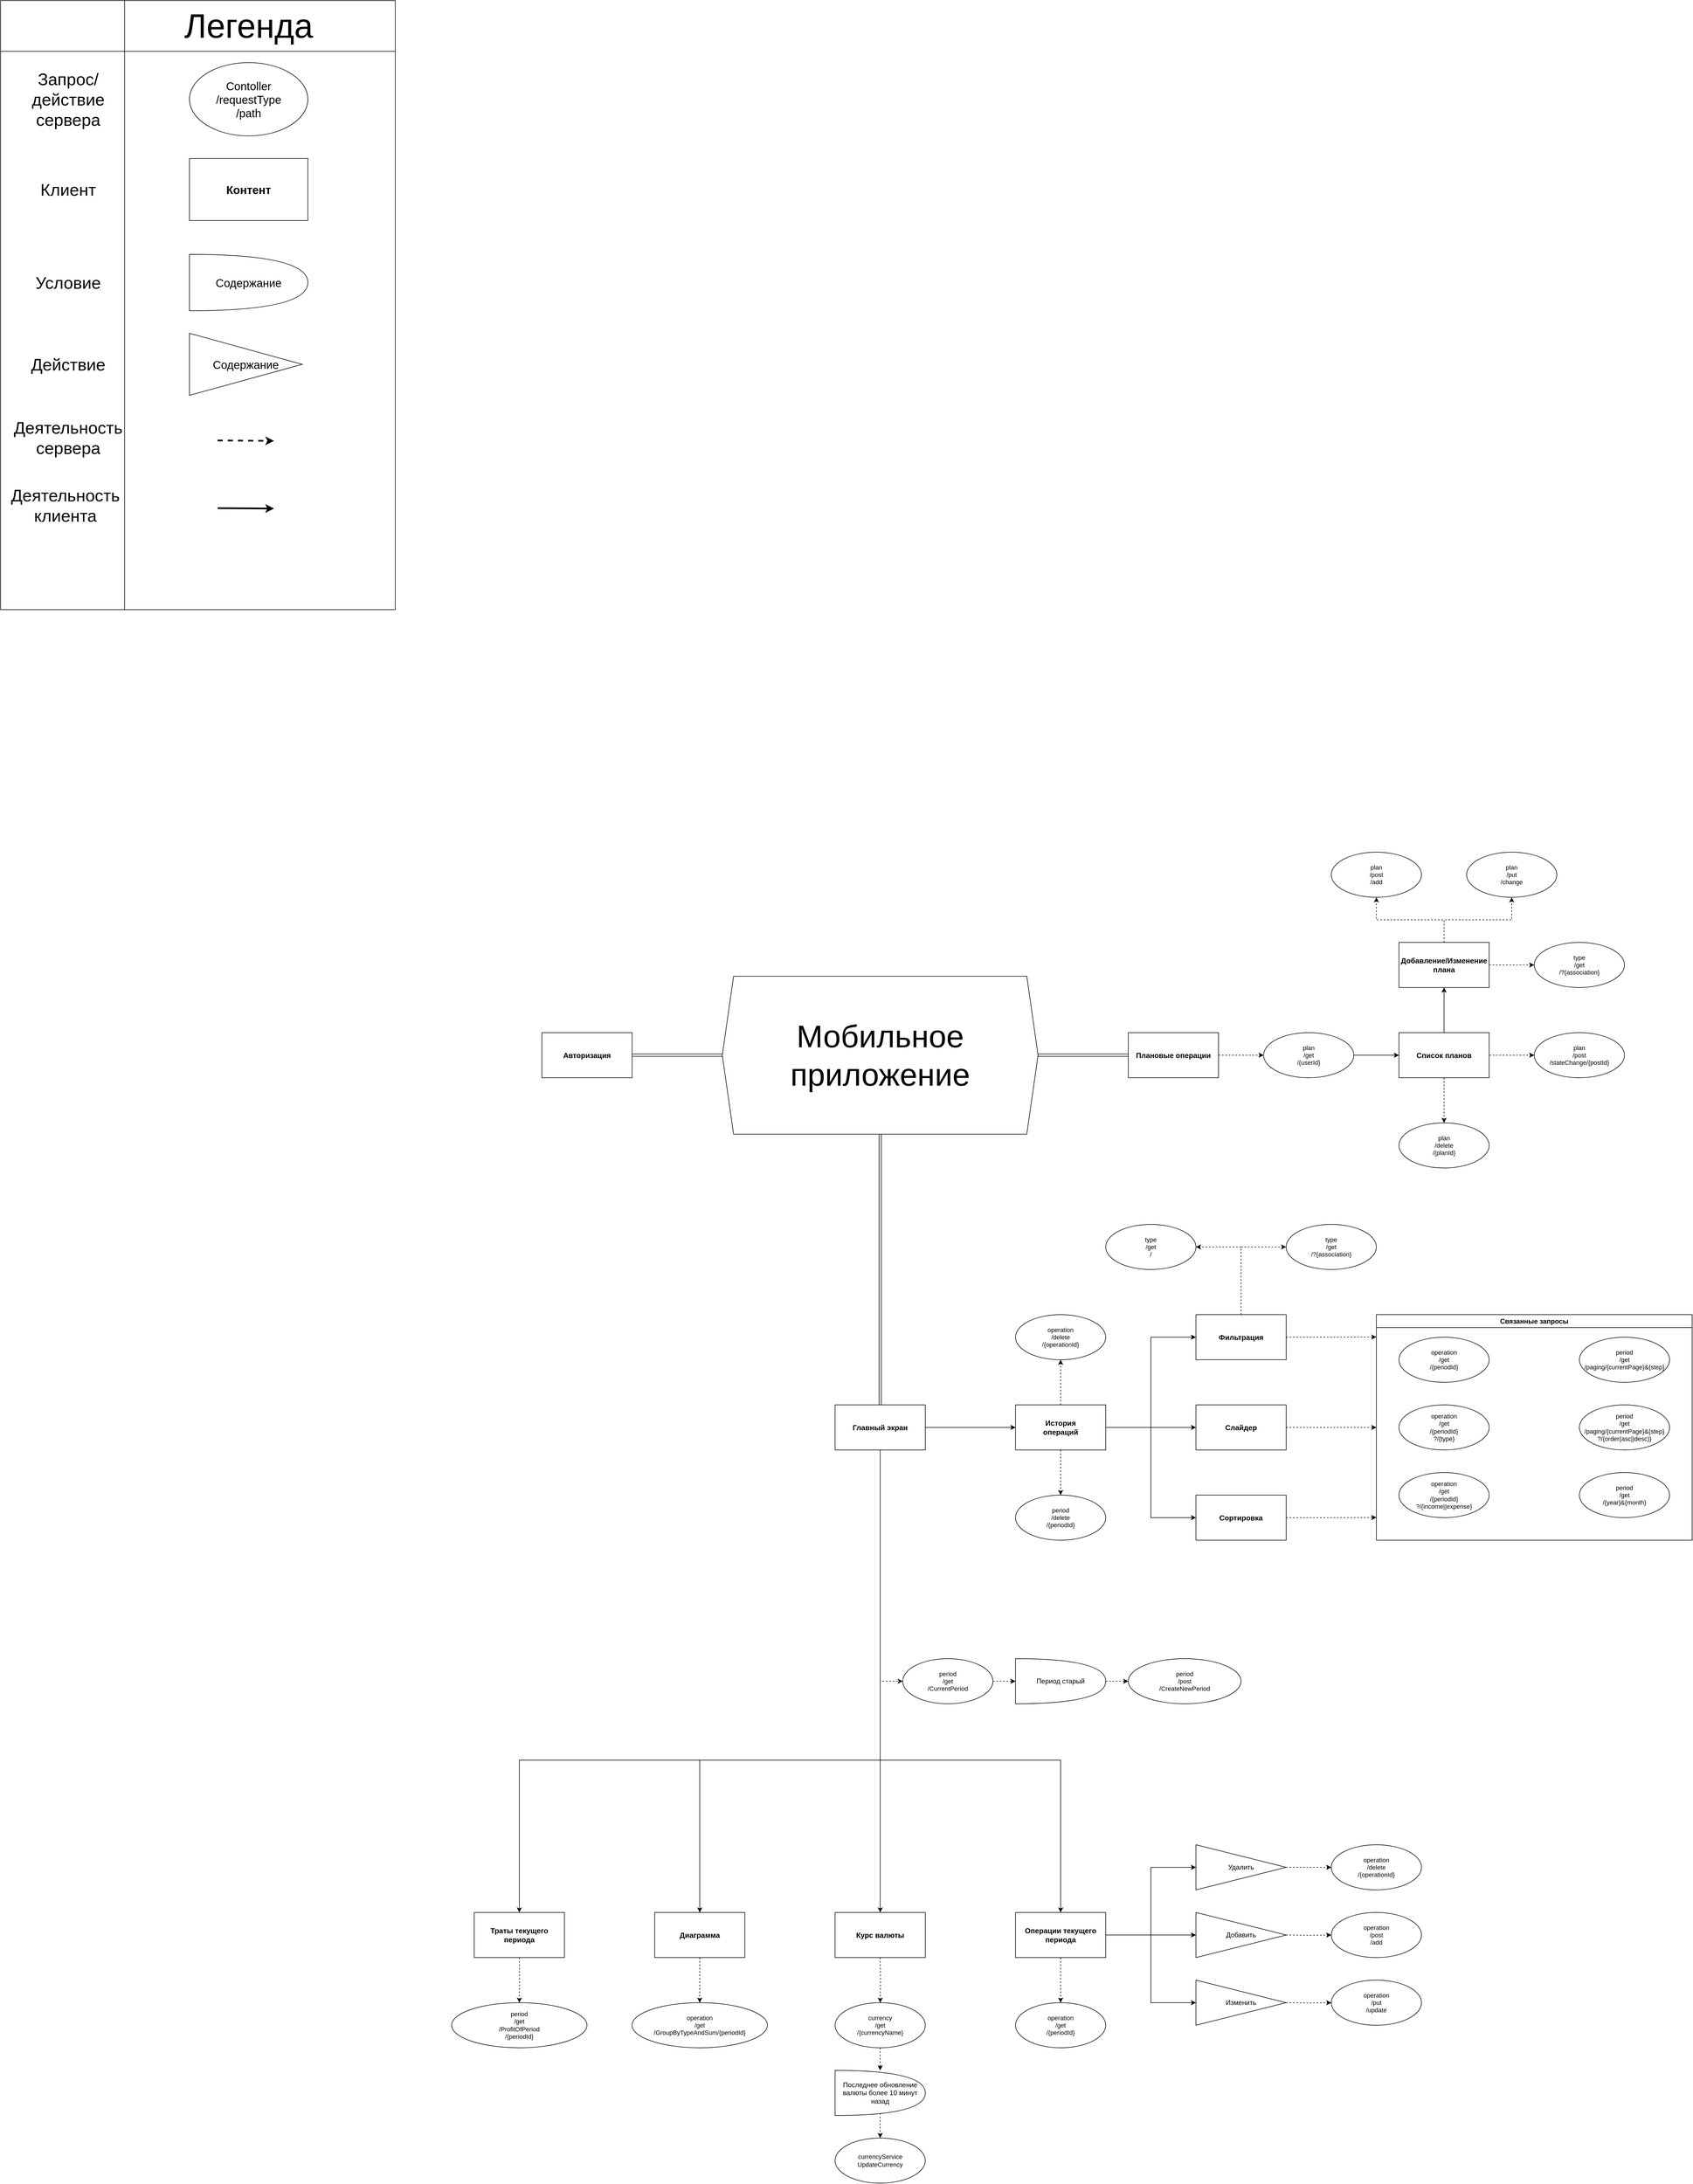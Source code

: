 <mxfile version="24.1.0" type="device">
  <diagram name="Страница — 1" id="nBO8ZvvXv2-mYGk7u215">
    <mxGraphModel dx="1552" dy="3348" grid="1" gridSize="10" guides="1" tooltips="1" connect="1" arrows="1" fold="1" page="0" pageScale="1" pageWidth="827" pageHeight="1169" background="none" math="0" shadow="0">
      <root>
        <mxCell id="0" />
        <mxCell id="1" parent="0" />
        <mxCell id="4c0wdn8axScRKglJY8u8-5" style="edgeStyle=orthogonalEdgeStyle;rounded=0;orthogonalLoop=1;jettySize=auto;html=1;exitX=0.5;exitY=1;exitDx=0;exitDy=0;entryX=0.5;entryY=0;entryDx=0;entryDy=0;" parent="1" source="4c0wdn8axScRKglJY8u8-1" target="4c0wdn8axScRKglJY8u8-2" edge="1">
          <mxGeometry relative="1" as="geometry">
            <Array as="points">
              <mxPoint x="920" y="670" />
              <mxPoint x="600" y="670" />
            </Array>
          </mxGeometry>
        </mxCell>
        <mxCell id="4c0wdn8axScRKglJY8u8-6" style="edgeStyle=orthogonalEdgeStyle;rounded=0;orthogonalLoop=1;jettySize=auto;html=1;exitX=0.5;exitY=1;exitDx=0;exitDy=0;entryX=0.5;entryY=0;entryDx=0;entryDy=0;" parent="1" source="4c0wdn8axScRKglJY8u8-1" target="4c0wdn8axScRKglJY8u8-3" edge="1">
          <mxGeometry relative="1" as="geometry" />
        </mxCell>
        <mxCell id="4c0wdn8axScRKglJY8u8-7" style="edgeStyle=orthogonalEdgeStyle;rounded=0;orthogonalLoop=1;jettySize=auto;html=1;exitX=0.5;exitY=1;exitDx=0;exitDy=0;entryX=0.5;entryY=0;entryDx=0;entryDy=0;" parent="1" source="4c0wdn8axScRKglJY8u8-1" target="4c0wdn8axScRKglJY8u8-4" edge="1">
          <mxGeometry relative="1" as="geometry">
            <Array as="points">
              <mxPoint x="920" y="670" />
              <mxPoint x="1240" y="670" />
            </Array>
          </mxGeometry>
        </mxCell>
        <mxCell id="4c0wdn8axScRKglJY8u8-15" style="edgeStyle=orthogonalEdgeStyle;rounded=0;orthogonalLoop=1;jettySize=auto;html=1;exitX=0.5;exitY=1;exitDx=0;exitDy=0;entryX=0;entryY=0.5;entryDx=0;entryDy=0;dashed=1;" parent="1" source="4c0wdn8axScRKglJY8u8-1" target="4c0wdn8axScRKglJY8u8-14" edge="1">
          <mxGeometry relative="1" as="geometry">
            <mxPoint x="880" y="-110" as="sourcePoint" />
          </mxGeometry>
        </mxCell>
        <mxCell id="OfqJtT3u4iOqPH99aG8D-31" style="edgeStyle=orthogonalEdgeStyle;rounded=0;orthogonalLoop=1;jettySize=auto;html=1;exitX=0.5;exitY=1;exitDx=0;exitDy=0;entryX=0.5;entryY=0;entryDx=0;entryDy=0;" parent="1" source="4c0wdn8axScRKglJY8u8-1" target="OfqJtT3u4iOqPH99aG8D-30" edge="1">
          <mxGeometry relative="1" as="geometry">
            <Array as="points">
              <mxPoint x="920" y="670" />
              <mxPoint x="280" y="670" />
            </Array>
          </mxGeometry>
        </mxCell>
        <mxCell id="q3qRTCvb0syPz7MeZRu2-3" style="edgeStyle=orthogonalEdgeStyle;rounded=0;orthogonalLoop=1;jettySize=auto;html=1;exitX=1;exitY=0.5;exitDx=0;exitDy=0;entryX=0;entryY=0.5;entryDx=0;entryDy=0;" edge="1" parent="1" source="4c0wdn8axScRKglJY8u8-1" target="hxb5atD3jDr5F-edA5s0-2">
          <mxGeometry relative="1" as="geometry" />
        </mxCell>
        <mxCell id="4c0wdn8axScRKglJY8u8-1" value="Главный экран" style="rounded=0;whiteSpace=wrap;html=1;fontSize=13;fontStyle=1" parent="1" vertex="1">
          <mxGeometry x="840" y="40" width="160" height="80" as="geometry" />
        </mxCell>
        <mxCell id="4c0wdn8axScRKglJY8u8-23" style="edgeStyle=orthogonalEdgeStyle;rounded=0;orthogonalLoop=1;jettySize=auto;html=1;exitX=0.5;exitY=1;exitDx=0;exitDy=0;entryX=0.5;entryY=0;entryDx=0;entryDy=0;dashed=1;" parent="1" source="4c0wdn8axScRKglJY8u8-2" target="4c0wdn8axScRKglJY8u8-22" edge="1">
          <mxGeometry relative="1" as="geometry" />
        </mxCell>
        <mxCell id="4c0wdn8axScRKglJY8u8-2" value="Диаграмма" style="rounded=0;whiteSpace=wrap;html=1;fontSize=13;fontStyle=1" parent="1" vertex="1">
          <mxGeometry x="520" y="940" width="160" height="80" as="geometry" />
        </mxCell>
        <mxCell id="4c0wdn8axScRKglJY8u8-3" value="Курс валюты" style="rounded=0;whiteSpace=wrap;html=1;fontSize=13;fontStyle=1" parent="1" vertex="1">
          <mxGeometry x="840" y="940" width="160" height="80" as="geometry" />
        </mxCell>
        <mxCell id="4c0wdn8axScRKglJY8u8-36" style="edgeStyle=orthogonalEdgeStyle;rounded=0;orthogonalLoop=1;jettySize=auto;html=1;exitX=0.5;exitY=1;exitDx=0;exitDy=0;entryX=0.5;entryY=0;entryDx=0;entryDy=0;dashed=1;" parent="1" source="4c0wdn8axScRKglJY8u8-4" target="4c0wdn8axScRKglJY8u8-35" edge="1">
          <mxGeometry relative="1" as="geometry" />
        </mxCell>
        <mxCell id="4c0wdn8axScRKglJY8u8-43" style="edgeStyle=orthogonalEdgeStyle;rounded=0;orthogonalLoop=1;jettySize=auto;html=1;exitX=1;exitY=0.5;exitDx=0;exitDy=0;entryX=0;entryY=0.5;entryDx=0;entryDy=0;" parent="1" source="4c0wdn8axScRKglJY8u8-4" target="4c0wdn8axScRKglJY8u8-38" edge="1">
          <mxGeometry relative="1" as="geometry" />
        </mxCell>
        <mxCell id="4c0wdn8axScRKglJY8u8-44" style="edgeStyle=orthogonalEdgeStyle;rounded=0;orthogonalLoop=1;jettySize=auto;html=1;exitX=1;exitY=0.5;exitDx=0;exitDy=0;entryX=0;entryY=0.5;entryDx=0;entryDy=0;" parent="1" source="4c0wdn8axScRKglJY8u8-4" target="4c0wdn8axScRKglJY8u8-37" edge="1">
          <mxGeometry relative="1" as="geometry" />
        </mxCell>
        <mxCell id="4c0wdn8axScRKglJY8u8-45" style="edgeStyle=orthogonalEdgeStyle;rounded=0;orthogonalLoop=1;jettySize=auto;html=1;exitX=1;exitY=0.5;exitDx=0;exitDy=0;entryX=0;entryY=0.5;entryDx=0;entryDy=0;" parent="1" source="4c0wdn8axScRKglJY8u8-4" target="4c0wdn8axScRKglJY8u8-39" edge="1">
          <mxGeometry relative="1" as="geometry" />
        </mxCell>
        <mxCell id="4c0wdn8axScRKglJY8u8-4" value="Операции текущего периода" style="rounded=0;whiteSpace=wrap;html=1;fontSize=13;fontStyle=1" parent="1" vertex="1">
          <mxGeometry x="1160" y="940" width="160" height="80" as="geometry" />
        </mxCell>
        <mxCell id="4c0wdn8axScRKglJY8u8-20" style="edgeStyle=orthogonalEdgeStyle;rounded=0;orthogonalLoop=1;jettySize=auto;html=1;exitX=1;exitY=0.5;exitDx=0;exitDy=0;entryX=0;entryY=0.5;entryDx=0;entryDy=0;dashed=1;" parent="1" source="4c0wdn8axScRKglJY8u8-14" edge="1">
          <mxGeometry relative="1" as="geometry">
            <mxPoint x="1160" y="530" as="targetPoint" />
          </mxGeometry>
        </mxCell>
        <mxCell id="4c0wdn8axScRKglJY8u8-14" value="period&lt;div style=&quot;font-size: 11px;&quot;&gt;/get&lt;/div&gt;&lt;div style=&quot;font-size: 11px;&quot;&gt;/CurrentPeriod&lt;/div&gt;" style="ellipse;whiteSpace=wrap;html=1;fontSize=11;" parent="1" vertex="1">
          <mxGeometry x="960" y="490" width="160" height="80" as="geometry" />
        </mxCell>
        <mxCell id="4c0wdn8axScRKglJY8u8-16" value="period&lt;div style=&quot;font-size: 11px;&quot;&gt;/post&lt;/div&gt;&lt;div style=&quot;font-size: 11px;&quot;&gt;/CreateNewPeriod&lt;/div&gt;" style="ellipse;whiteSpace=wrap;html=1;fontSize=11;" parent="1" vertex="1">
          <mxGeometry x="1360" y="490" width="200" height="80" as="geometry" />
        </mxCell>
        <mxCell id="4c0wdn8axScRKglJY8u8-22" value="operation&lt;div style=&quot;font-size: 11px;&quot;&gt;/get&lt;/div&gt;&lt;div style=&quot;font-size: 11px;&quot;&gt;/GroupByTypeAndSum/{periodId}&lt;/div&gt;" style="ellipse;whiteSpace=wrap;html=1;fontSize=11;" parent="1" vertex="1">
          <mxGeometry x="480" y="1100" width="240" height="80" as="geometry" />
        </mxCell>
        <mxCell id="4c0wdn8axScRKglJY8u8-32" style="edgeStyle=orthogonalEdgeStyle;rounded=0;orthogonalLoop=1;jettySize=auto;html=1;exitX=1;exitY=0.5;exitDx=0;exitDy=0;exitPerimeter=0;entryX=0;entryY=0.5;entryDx=0;entryDy=0;dashed=1;" parent="1" source="4c0wdn8axScRKglJY8u8-24" target="4c0wdn8axScRKglJY8u8-16" edge="1">
          <mxGeometry relative="1" as="geometry" />
        </mxCell>
        <mxCell id="4c0wdn8axScRKglJY8u8-24" value="Период старый" style="shape=or;whiteSpace=wrap;html=1;" parent="1" vertex="1">
          <mxGeometry x="1160" y="490" width="160" height="80" as="geometry" />
        </mxCell>
        <mxCell id="4c0wdn8axScRKglJY8u8-25" style="edgeStyle=orthogonalEdgeStyle;rounded=0;orthogonalLoop=1;jettySize=auto;html=1;exitX=0.5;exitY=1;exitDx=0;exitDy=0;entryX=0.5;entryY=0;entryDx=0;entryDy=0;dashed=1;" parent="1" target="4c0wdn8axScRKglJY8u8-26" edge="1">
          <mxGeometry relative="1" as="geometry">
            <mxPoint x="920" y="1020" as="sourcePoint" />
            <mxPoint x="830" y="1100" as="targetPoint" />
            <Array as="points" />
          </mxGeometry>
        </mxCell>
        <mxCell id="OfqJtT3u4iOqPH99aG8D-27" value="" style="edgeStyle=orthogonalEdgeStyle;rounded=0;orthogonalLoop=1;jettySize=auto;html=1;dashed=1;" parent="1" source="4c0wdn8axScRKglJY8u8-26" target="4c0wdn8axScRKglJY8u8-27" edge="1">
          <mxGeometry relative="1" as="geometry" />
        </mxCell>
        <mxCell id="4c0wdn8axScRKglJY8u8-26" value="&lt;div style=&quot;font-size: 11px;&quot;&gt;currency&lt;/div&gt;&lt;div style=&quot;font-size: 11px;&quot;&gt;/get&lt;/div&gt;&lt;div style=&quot;font-size: 11px;&quot;&gt;/{currencyName}&lt;/div&gt;" style="ellipse;whiteSpace=wrap;html=1;fontSize=11;" parent="1" vertex="1">
          <mxGeometry x="840" y="1100" width="160" height="80" as="geometry" />
        </mxCell>
        <mxCell id="4c0wdn8axScRKglJY8u8-34" style="edgeStyle=orthogonalEdgeStyle;rounded=0;orthogonalLoop=1;jettySize=auto;html=1;exitX=0.7;exitY=0.9;exitDx=0;exitDy=0;exitPerimeter=0;entryX=0.5;entryY=0;entryDx=0;entryDy=0;dashed=1;" parent="1" source="4c0wdn8axScRKglJY8u8-27" target="4c0wdn8axScRKglJY8u8-30" edge="1">
          <mxGeometry relative="1" as="geometry">
            <Array as="points">
              <mxPoint x="920" y="1292" />
            </Array>
          </mxGeometry>
        </mxCell>
        <mxCell id="4c0wdn8axScRKglJY8u8-27" value="Последнее обновление валюты более 10 минут назад" style="shape=or;whiteSpace=wrap;html=1;" parent="1" vertex="1">
          <mxGeometry x="840" y="1220" width="160" height="80" as="geometry" />
        </mxCell>
        <mxCell id="4c0wdn8axScRKglJY8u8-30" value="&lt;div style=&quot;font-size: 11px;&quot;&gt;currencyService&lt;br&gt;&lt;/div&gt;&lt;div style=&quot;font-size: 11px;&quot;&gt;UpdateCurrency&lt;/div&gt;" style="ellipse;whiteSpace=wrap;html=1;fontSize=11;" parent="1" vertex="1">
          <mxGeometry x="840" y="1340" width="160" height="80" as="geometry" />
        </mxCell>
        <mxCell id="4c0wdn8axScRKglJY8u8-35" value="operation&lt;div style=&quot;font-size: 11px;&quot;&gt;/get&lt;/div&gt;&lt;div style=&quot;font-size: 11px;&quot;&gt;/{periodId}&lt;/div&gt;" style="ellipse;whiteSpace=wrap;html=1;fontSize=11;" parent="1" vertex="1">
          <mxGeometry x="1160" y="1100" width="160" height="80" as="geometry" />
        </mxCell>
        <mxCell id="4c0wdn8axScRKglJY8u8-47" style="edgeStyle=orthogonalEdgeStyle;rounded=0;orthogonalLoop=1;jettySize=auto;html=1;exitX=1;exitY=0.5;exitDx=0;exitDy=0;entryX=0;entryY=0.5;entryDx=0;entryDy=0;dashed=1;" parent="1" source="4c0wdn8axScRKglJY8u8-37" target="4c0wdn8axScRKglJY8u8-46" edge="1">
          <mxGeometry relative="1" as="geometry" />
        </mxCell>
        <mxCell id="4c0wdn8axScRKglJY8u8-37" value="Удалить" style="triangle;whiteSpace=wrap;html=1;rotation=0;" parent="1" vertex="1">
          <mxGeometry x="1480" y="820" width="160" height="80" as="geometry" />
        </mxCell>
        <mxCell id="4c0wdn8axScRKglJY8u8-38" value="Добавить" style="triangle;whiteSpace=wrap;html=1;rotation=0;" parent="1" vertex="1">
          <mxGeometry x="1480" y="940" width="160" height="80" as="geometry" />
        </mxCell>
        <mxCell id="4c0wdn8axScRKglJY8u8-39" value="Изменить" style="triangle;whiteSpace=wrap;html=1;rotation=0;" parent="1" vertex="1">
          <mxGeometry x="1480" y="1060" width="160" height="80" as="geometry" />
        </mxCell>
        <mxCell id="4c0wdn8axScRKglJY8u8-46" value="operation&lt;div style=&quot;font-size: 11px;&quot;&gt;/delete&lt;/div&gt;&lt;div style=&quot;font-size: 11px;&quot;&gt;/{operationId}&lt;/div&gt;" style="ellipse;whiteSpace=wrap;html=1;fontSize=11;" parent="1" vertex="1">
          <mxGeometry x="1720" y="820" width="160" height="80" as="geometry" />
        </mxCell>
        <mxCell id="4c0wdn8axScRKglJY8u8-48" style="edgeStyle=orthogonalEdgeStyle;rounded=0;orthogonalLoop=1;jettySize=auto;html=1;exitX=1;exitY=0.5;exitDx=0;exitDy=0;entryX=0;entryY=0.5;entryDx=0;entryDy=0;dashed=1;" parent="1" target="4c0wdn8axScRKglJY8u8-49" edge="1">
          <mxGeometry relative="1" as="geometry">
            <mxPoint x="1640" y="980" as="sourcePoint" />
          </mxGeometry>
        </mxCell>
        <mxCell id="4c0wdn8axScRKglJY8u8-49" value="operation&lt;div style=&quot;font-size: 11px;&quot;&gt;/post&lt;br&gt;&lt;/div&gt;&lt;div style=&quot;font-size: 11px;&quot;&gt;/add&lt;/div&gt;" style="ellipse;whiteSpace=wrap;html=1;fontSize=11;" parent="1" vertex="1">
          <mxGeometry x="1720" y="940" width="160" height="80" as="geometry" />
        </mxCell>
        <mxCell id="4c0wdn8axScRKglJY8u8-50" style="edgeStyle=orthogonalEdgeStyle;rounded=0;orthogonalLoop=1;jettySize=auto;html=1;exitX=1;exitY=0.5;exitDx=0;exitDy=0;entryX=0;entryY=0.5;entryDx=0;entryDy=0;dashed=1;" parent="1" target="4c0wdn8axScRKglJY8u8-51" edge="1">
          <mxGeometry relative="1" as="geometry">
            <mxPoint x="1640" y="1100" as="sourcePoint" />
          </mxGeometry>
        </mxCell>
        <mxCell id="4c0wdn8axScRKglJY8u8-51" value="operation&lt;div style=&quot;font-size: 11px;&quot;&gt;/put&lt;br&gt;&lt;/div&gt;&lt;div style=&quot;font-size: 11px;&quot;&gt;/update&lt;/div&gt;" style="ellipse;whiteSpace=wrap;html=1;fontSize=11;" parent="1" vertex="1">
          <mxGeometry x="1720" y="1060" width="160" height="80" as="geometry" />
        </mxCell>
        <mxCell id="q3qRTCvb0syPz7MeZRu2-4" style="edgeStyle=orthogonalEdgeStyle;rounded=0;orthogonalLoop=1;jettySize=auto;html=1;exitX=0.5;exitY=0;exitDx=0;exitDy=0;entryX=0.5;entryY=1;entryDx=0;entryDy=0;dashed=1;" edge="1" parent="1" source="hxb5atD3jDr5F-edA5s0-2" target="hxb5atD3jDr5F-edA5s0-44">
          <mxGeometry relative="1" as="geometry" />
        </mxCell>
        <mxCell id="q3qRTCvb0syPz7MeZRu2-5" style="edgeStyle=orthogonalEdgeStyle;rounded=0;orthogonalLoop=1;jettySize=auto;html=1;exitX=0.5;exitY=1;exitDx=0;exitDy=0;entryX=0.5;entryY=0;entryDx=0;entryDy=0;dashed=1;" edge="1" parent="1" source="hxb5atD3jDr5F-edA5s0-2" target="hxb5atD3jDr5F-edA5s0-43">
          <mxGeometry relative="1" as="geometry" />
        </mxCell>
        <mxCell id="q3qRTCvb0syPz7MeZRu2-6" style="edgeStyle=orthogonalEdgeStyle;rounded=0;orthogonalLoop=1;jettySize=auto;html=1;exitX=1;exitY=0.5;exitDx=0;exitDy=0;entryX=0;entryY=0.5;entryDx=0;entryDy=0;" edge="1" parent="1" source="hxb5atD3jDr5F-edA5s0-2" target="hxb5atD3jDr5F-edA5s0-9">
          <mxGeometry relative="1" as="geometry" />
        </mxCell>
        <mxCell id="q3qRTCvb0syPz7MeZRu2-7" style="edgeStyle=orthogonalEdgeStyle;rounded=0;orthogonalLoop=1;jettySize=auto;html=1;exitX=1;exitY=0.5;exitDx=0;exitDy=0;entryX=0;entryY=0.5;entryDx=0;entryDy=0;" edge="1" parent="1" source="hxb5atD3jDr5F-edA5s0-2" target="hxb5atD3jDr5F-edA5s0-7">
          <mxGeometry relative="1" as="geometry" />
        </mxCell>
        <mxCell id="q3qRTCvb0syPz7MeZRu2-8" style="edgeStyle=orthogonalEdgeStyle;rounded=0;orthogonalLoop=1;jettySize=auto;html=1;exitX=1;exitY=0.5;exitDx=0;exitDy=0;entryX=0;entryY=0.5;entryDx=0;entryDy=0;" edge="1" parent="1" source="hxb5atD3jDr5F-edA5s0-2" target="hxb5atD3jDr5F-edA5s0-6">
          <mxGeometry relative="1" as="geometry" />
        </mxCell>
        <mxCell id="hxb5atD3jDr5F-edA5s0-2" value="История&lt;div&gt;операций&lt;/div&gt;" style="rounded=0;whiteSpace=wrap;html=1;fontSize=13;fontStyle=1" parent="1" vertex="1">
          <mxGeometry x="1160.0" y="40" width="160" height="80" as="geometry" />
        </mxCell>
        <mxCell id="q3qRTCvb0syPz7MeZRu2-13" style="edgeStyle=orthogonalEdgeStyle;rounded=0;orthogonalLoop=1;jettySize=auto;html=1;exitX=1;exitY=0.5;exitDx=0;exitDy=0;dashed=1;" edge="1" parent="1" source="hxb5atD3jDr5F-edA5s0-6">
          <mxGeometry relative="1" as="geometry">
            <mxPoint x="1800" y="239.667" as="targetPoint" />
          </mxGeometry>
        </mxCell>
        <mxCell id="hxb5atD3jDr5F-edA5s0-6" value="Сортировка" style="rounded=0;whiteSpace=wrap;html=1;fontSize=13;fontStyle=1" parent="1" vertex="1">
          <mxGeometry x="1480.0" y="200" width="160" height="80" as="geometry" />
        </mxCell>
        <mxCell id="q3qRTCvb0syPz7MeZRu2-10" style="edgeStyle=orthogonalEdgeStyle;rounded=0;orthogonalLoop=1;jettySize=auto;html=1;exitX=0.5;exitY=0;exitDx=0;exitDy=0;entryX=0;entryY=0.5;entryDx=0;entryDy=0;dashed=1;" edge="1" parent="1" source="hxb5atD3jDr5F-edA5s0-7" target="OfqJtT3u4iOqPH99aG8D-10">
          <mxGeometry relative="1" as="geometry" />
        </mxCell>
        <mxCell id="q3qRTCvb0syPz7MeZRu2-11" style="edgeStyle=orthogonalEdgeStyle;rounded=0;orthogonalLoop=1;jettySize=auto;html=1;exitX=1;exitY=0.5;exitDx=0;exitDy=0;dashed=1;" edge="1" parent="1" source="hxb5atD3jDr5F-edA5s0-7">
          <mxGeometry relative="1" as="geometry">
            <mxPoint x="1800" y="-80.333" as="targetPoint" />
          </mxGeometry>
        </mxCell>
        <mxCell id="q3qRTCvb0syPz7MeZRu2-15" style="edgeStyle=orthogonalEdgeStyle;rounded=0;orthogonalLoop=1;jettySize=auto;html=1;exitX=0.5;exitY=0;exitDx=0;exitDy=0;entryX=1;entryY=0.5;entryDx=0;entryDy=0;dashed=1;" edge="1" parent="1" source="hxb5atD3jDr5F-edA5s0-7" target="q3qRTCvb0syPz7MeZRu2-14">
          <mxGeometry relative="1" as="geometry" />
        </mxCell>
        <mxCell id="hxb5atD3jDr5F-edA5s0-7" value="Фильтрация" style="rounded=0;whiteSpace=wrap;html=1;fontSize=13;fontStyle=1" parent="1" vertex="1">
          <mxGeometry x="1480.0" y="-120" width="160" height="80" as="geometry" />
        </mxCell>
        <mxCell id="q3qRTCvb0syPz7MeZRu2-12" style="edgeStyle=orthogonalEdgeStyle;rounded=0;orthogonalLoop=1;jettySize=auto;html=1;exitX=1;exitY=0.5;exitDx=0;exitDy=0;entryX=0;entryY=0.5;entryDx=0;entryDy=0;dashed=1;" edge="1" parent="1" source="hxb5atD3jDr5F-edA5s0-9" target="hxb5atD3jDr5F-edA5s0-16">
          <mxGeometry relative="1" as="geometry" />
        </mxCell>
        <mxCell id="hxb5atD3jDr5F-edA5s0-9" value="Слайдер" style="rounded=0;whiteSpace=wrap;html=1;fontSize=13;fontStyle=1" parent="1" vertex="1">
          <mxGeometry x="1480.0" y="40" width="160" height="80" as="geometry" />
        </mxCell>
        <mxCell id="hxb5atD3jDr5F-edA5s0-16" value="Связанные запросы" style="swimlane;whiteSpace=wrap;html=1;" parent="1" vertex="1">
          <mxGeometry x="1800.0" y="-120" width="560" height="400" as="geometry" />
        </mxCell>
        <mxCell id="hxb5atD3jDr5F-edA5s0-11" value="period&lt;div style=&quot;font-size: 11px;&quot;&gt;/get&lt;/div&gt;&lt;div style=&quot;font-size: 11px;&quot;&gt;/paging/{currentPage}&amp;amp;{step}&lt;/div&gt;" style="ellipse;whiteSpace=wrap;html=1;fontSize=11;" parent="hxb5atD3jDr5F-edA5s0-16" vertex="1">
          <mxGeometry x="360" y="40" width="160" height="80" as="geometry" />
        </mxCell>
        <mxCell id="hxb5atD3jDr5F-edA5s0-21" value="operation&lt;div style=&quot;font-size: 11px;&quot;&gt;/get&lt;/div&gt;&lt;div style=&quot;font-size: 11px;&quot;&gt;/{periodId}&lt;/div&gt;" style="ellipse;whiteSpace=wrap;html=1;fontSize=11;" parent="hxb5atD3jDr5F-edA5s0-16" vertex="1">
          <mxGeometry x="40" y="40" width="160" height="80" as="geometry" />
        </mxCell>
        <mxCell id="hxb5atD3jDr5F-edA5s0-22" value="period&lt;div style=&quot;font-size: 11px;&quot;&gt;/get&lt;/div&gt;&lt;div style=&quot;font-size: 11px;&quot;&gt;/paging/{currentPage}&amp;amp;{step}&lt;/div&gt;&lt;div style=&quot;font-size: 11px;&quot;&gt;?/{order(asc||desc)}&lt;/div&gt;" style="ellipse;whiteSpace=wrap;html=1;fontSize=11;" parent="hxb5atD3jDr5F-edA5s0-16" vertex="1">
          <mxGeometry x="360" y="160" width="160" height="80" as="geometry" />
        </mxCell>
        <mxCell id="hxb5atD3jDr5F-edA5s0-23" value="period&lt;div style=&quot;font-size: 11px;&quot;&gt;/get&lt;/div&gt;&lt;div style=&quot;font-size: 11px;&quot;&gt;/{year}&amp;amp;{month}&lt;/div&gt;" style="ellipse;whiteSpace=wrap;html=1;fontSize=11;" parent="hxb5atD3jDr5F-edA5s0-16" vertex="1">
          <mxGeometry x="360" y="280" width="160" height="80" as="geometry" />
        </mxCell>
        <mxCell id="hxb5atD3jDr5F-edA5s0-24" value="operation&lt;div style=&quot;font-size: 11px;&quot;&gt;/get&lt;/div&gt;&lt;div style=&quot;font-size: 11px;&quot;&gt;/{periodId}&lt;/div&gt;&lt;div style=&quot;font-size: 11px;&quot;&gt;?/{type}&lt;/div&gt;" style="ellipse;whiteSpace=wrap;html=1;fontSize=11;" parent="hxb5atD3jDr5F-edA5s0-16" vertex="1">
          <mxGeometry x="40" y="160" width="160" height="80" as="geometry" />
        </mxCell>
        <mxCell id="hxb5atD3jDr5F-edA5s0-25" value="operation&lt;div style=&quot;font-size: 11px;&quot;&gt;/get&lt;/div&gt;&lt;div style=&quot;font-size: 11px;&quot;&gt;/{periodId}&lt;/div&gt;&lt;div style=&quot;font-size: 11px;&quot;&gt;?/{income||expense}&lt;/div&gt;" style="ellipse;whiteSpace=wrap;html=1;fontSize=11;" parent="hxb5atD3jDr5F-edA5s0-16" vertex="1">
          <mxGeometry x="40" y="280" width="160" height="80" as="geometry" />
        </mxCell>
        <mxCell id="hxb5atD3jDr5F-edA5s0-35" style="edgeStyle=orthogonalEdgeStyle;rounded=0;orthogonalLoop=1;jettySize=auto;html=1;exitX=0.5;exitY=1;exitDx=0;exitDy=0;entryX=0.5;entryY=0;entryDx=0;entryDy=0;shape=link;" parent="1" source="hxb5atD3jDr5F-edA5s0-29" target="4c0wdn8axScRKglJY8u8-1" edge="1">
          <mxGeometry relative="1" as="geometry" />
        </mxCell>
        <mxCell id="hxb5atD3jDr5F-edA5s0-48" style="edgeStyle=orthogonalEdgeStyle;rounded=0;orthogonalLoop=1;jettySize=auto;html=1;exitX=0;exitY=0.5;exitDx=0;exitDy=0;entryX=1;entryY=0.5;entryDx=0;entryDy=0;shape=link;" parent="1" source="hxb5atD3jDr5F-edA5s0-29" target="hxb5atD3jDr5F-edA5s0-47" edge="1">
          <mxGeometry relative="1" as="geometry" />
        </mxCell>
        <mxCell id="hxb5atD3jDr5F-edA5s0-50" style="edgeStyle=orthogonalEdgeStyle;rounded=0;orthogonalLoop=1;jettySize=auto;html=1;exitX=1;exitY=0.5;exitDx=0;exitDy=0;entryX=0;entryY=0.5;entryDx=0;entryDy=0;shape=link;" parent="1" source="hxb5atD3jDr5F-edA5s0-29" target="hxb5atD3jDr5F-edA5s0-49" edge="1">
          <mxGeometry relative="1" as="geometry" />
        </mxCell>
        <mxCell id="hxb5atD3jDr5F-edA5s0-29" value="Мобильное приложение" style="shape=hexagon;perimeter=hexagonPerimeter2;whiteSpace=wrap;html=1;fixedSize=1;fontSize=56;" parent="1" vertex="1">
          <mxGeometry x="640" y="-720" width="560" height="280" as="geometry" />
        </mxCell>
        <mxCell id="hxb5atD3jDr5F-edA5s0-43" value="period&lt;div style=&quot;font-size: 11px;&quot;&gt;/delete&lt;/div&gt;&lt;div style=&quot;font-size: 11px;&quot;&gt;/{periodId}&lt;/div&gt;" style="ellipse;whiteSpace=wrap;html=1;fontSize=11;" parent="1" vertex="1">
          <mxGeometry x="1160.0" y="200" width="160" height="80" as="geometry" />
        </mxCell>
        <mxCell id="hxb5atD3jDr5F-edA5s0-44" value="operation&lt;div style=&quot;font-size: 11px;&quot;&gt;/delete&lt;/div&gt;&lt;div style=&quot;font-size: 11px;&quot;&gt;/{operationId}&lt;/div&gt;" style="ellipse;whiteSpace=wrap;html=1;fontSize=11;" parent="1" vertex="1">
          <mxGeometry x="1160.0" y="-120" width="160" height="80" as="geometry" />
        </mxCell>
        <mxCell id="hxb5atD3jDr5F-edA5s0-47" value="Авторизация" style="rounded=0;whiteSpace=wrap;html=1;fontSize=13;fontStyle=1" parent="1" vertex="1">
          <mxGeometry x="320" y="-620" width="160" height="80" as="geometry" />
        </mxCell>
        <mxCell id="hxb5atD3jDr5F-edA5s0-55" style="edgeStyle=orthogonalEdgeStyle;rounded=0;orthogonalLoop=1;jettySize=auto;html=1;exitX=1;exitY=0.5;exitDx=0;exitDy=0;entryX=0;entryY=0.5;entryDx=0;entryDy=0;dashed=1;" parent="1" source="hxb5atD3jDr5F-edA5s0-49" target="hxb5atD3jDr5F-edA5s0-53" edge="1">
          <mxGeometry relative="1" as="geometry" />
        </mxCell>
        <mxCell id="hxb5atD3jDr5F-edA5s0-49" value="Плановые операции" style="rounded=0;whiteSpace=wrap;html=1;fontSize=13;fontStyle=1" parent="1" vertex="1">
          <mxGeometry x="1360" y="-620" width="160" height="80" as="geometry" />
        </mxCell>
        <mxCell id="hxb5atD3jDr5F-edA5s0-51" value="&lt;div style=&quot;font-size: 11px;&quot;&gt;plan&lt;/div&gt;&lt;div style=&quot;font-size: 11px;&quot;&gt;/post&lt;/div&gt;&lt;div style=&quot;font-size: 11px;&quot;&gt;/add&lt;/div&gt;" style="ellipse;whiteSpace=wrap;html=1;fontSize=11;" parent="1" vertex="1">
          <mxGeometry x="1720" y="-940" width="160" height="80" as="geometry" />
        </mxCell>
        <mxCell id="hxb5atD3jDr5F-edA5s0-52" value="&lt;div style=&quot;font-size: 11px;&quot;&gt;plan&lt;/div&gt;&lt;div style=&quot;font-size: 11px;&quot;&gt;/delete&lt;/div&gt;&lt;div style=&quot;font-size: 11px;&quot;&gt;/{planId}&lt;/div&gt;" style="ellipse;whiteSpace=wrap;html=1;fontSize=11;" parent="1" vertex="1">
          <mxGeometry x="1840" y="-460" width="160" height="80" as="geometry" />
        </mxCell>
        <mxCell id="hxb5atD3jDr5F-edA5s0-56" style="edgeStyle=orthogonalEdgeStyle;rounded=0;orthogonalLoop=1;jettySize=auto;html=1;exitX=1;exitY=0.5;exitDx=0;exitDy=0;entryX=0;entryY=0.5;entryDx=0;entryDy=0;" parent="1" source="hxb5atD3jDr5F-edA5s0-53" target="hxb5atD3jDr5F-edA5s0-54" edge="1">
          <mxGeometry relative="1" as="geometry" />
        </mxCell>
        <mxCell id="hxb5atD3jDr5F-edA5s0-53" value="&lt;div style=&quot;font-size: 11px;&quot;&gt;plan&lt;/div&gt;&lt;div style=&quot;font-size: 11px;&quot;&gt;/get&lt;/div&gt;&lt;div style=&quot;font-size: 11px;&quot;&gt;/{userId}&lt;/div&gt;" style="ellipse;whiteSpace=wrap;html=1;fontSize=11;" parent="1" vertex="1">
          <mxGeometry x="1600" y="-620" width="160" height="80" as="geometry" />
        </mxCell>
        <mxCell id="hxb5atD3jDr5F-edA5s0-58" style="edgeStyle=orthogonalEdgeStyle;rounded=0;orthogonalLoop=1;jettySize=auto;html=1;exitX=0.5;exitY=1;exitDx=0;exitDy=0;entryX=0.5;entryY=0;entryDx=0;entryDy=0;dashed=1;" parent="1" source="hxb5atD3jDr5F-edA5s0-54" target="hxb5atD3jDr5F-edA5s0-52" edge="1">
          <mxGeometry relative="1" as="geometry" />
        </mxCell>
        <mxCell id="hxb5atD3jDr5F-edA5s0-60" style="edgeStyle=orthogonalEdgeStyle;rounded=0;orthogonalLoop=1;jettySize=auto;html=1;exitX=1;exitY=0.5;exitDx=0;exitDy=0;entryX=0;entryY=0.5;entryDx=0;entryDy=0;dashed=1;" parent="1" source="hxb5atD3jDr5F-edA5s0-54" target="hxb5atD3jDr5F-edA5s0-57" edge="1">
          <mxGeometry relative="1" as="geometry" />
        </mxCell>
        <mxCell id="OfqJtT3u4iOqPH99aG8D-3" style="edgeStyle=orthogonalEdgeStyle;rounded=0;orthogonalLoop=1;jettySize=auto;html=1;exitX=0.5;exitY=0;exitDx=0;exitDy=0;entryX=0.5;entryY=1;entryDx=0;entryDy=0;" parent="1" source="hxb5atD3jDr5F-edA5s0-54" target="OfqJtT3u4iOqPH99aG8D-2" edge="1">
          <mxGeometry relative="1" as="geometry" />
        </mxCell>
        <mxCell id="hxb5atD3jDr5F-edA5s0-54" value="Список планов" style="rounded=0;whiteSpace=wrap;html=1;fontSize=13;fontStyle=1" parent="1" vertex="1">
          <mxGeometry x="1840" y="-620" width="160" height="80" as="geometry" />
        </mxCell>
        <mxCell id="hxb5atD3jDr5F-edA5s0-57" value="&lt;div style=&quot;font-size: 11px;&quot;&gt;plan&lt;/div&gt;&lt;div style=&quot;font-size: 11px;&quot;&gt;/post&lt;/div&gt;&lt;div style=&quot;font-size: 11px;&quot;&gt;/stateChange/{postId}&lt;/div&gt;" style="ellipse;whiteSpace=wrap;html=1;fontSize=11;" parent="1" vertex="1">
          <mxGeometry x="2080" y="-620" width="160" height="80" as="geometry" />
        </mxCell>
        <mxCell id="OfqJtT3u4iOqPH99aG8D-6" style="edgeStyle=orthogonalEdgeStyle;rounded=0;orthogonalLoop=1;jettySize=auto;html=1;exitX=1;exitY=0.5;exitDx=0;exitDy=0;entryX=0;entryY=0.5;entryDx=0;entryDy=0;dashed=1;" parent="1" source="OfqJtT3u4iOqPH99aG8D-2" target="OfqJtT3u4iOqPH99aG8D-5" edge="1">
          <mxGeometry relative="1" as="geometry" />
        </mxCell>
        <mxCell id="OfqJtT3u4iOqPH99aG8D-7" style="edgeStyle=orthogonalEdgeStyle;rounded=0;orthogonalLoop=1;jettySize=auto;html=1;exitX=0.5;exitY=0;exitDx=0;exitDy=0;entryX=0.5;entryY=1;entryDx=0;entryDy=0;dashed=1;" parent="1" source="OfqJtT3u4iOqPH99aG8D-2" target="hxb5atD3jDr5F-edA5s0-51" edge="1">
          <mxGeometry relative="1" as="geometry" />
        </mxCell>
        <mxCell id="OfqJtT3u4iOqPH99aG8D-9" style="edgeStyle=orthogonalEdgeStyle;rounded=0;orthogonalLoop=1;jettySize=auto;html=1;exitX=0.5;exitY=0;exitDx=0;exitDy=0;entryX=0.5;entryY=1;entryDx=0;entryDy=0;dashed=1;" parent="1" source="OfqJtT3u4iOqPH99aG8D-2" target="OfqJtT3u4iOqPH99aG8D-8" edge="1">
          <mxGeometry relative="1" as="geometry" />
        </mxCell>
        <mxCell id="OfqJtT3u4iOqPH99aG8D-2" value="Добавление/Изменение плана" style="rounded=0;whiteSpace=wrap;html=1;fontSize=13;fontStyle=1" parent="1" vertex="1">
          <mxGeometry x="1840" y="-780" width="160" height="80" as="geometry" />
        </mxCell>
        <mxCell id="OfqJtT3u4iOqPH99aG8D-5" value="&lt;div style=&quot;font-size: 11px;&quot;&gt;type&lt;/div&gt;&lt;div style=&quot;font-size: 11px;&quot;&gt;/get&lt;/div&gt;&lt;div style=&quot;font-size: 11px;&quot;&gt;/?{association}&lt;/div&gt;" style="ellipse;whiteSpace=wrap;html=1;fontSize=11;" parent="1" vertex="1">
          <mxGeometry x="2080" y="-780" width="160" height="80" as="geometry" />
        </mxCell>
        <mxCell id="OfqJtT3u4iOqPH99aG8D-8" value="&lt;div style=&quot;font-size: 11px;&quot;&gt;plan&lt;/div&gt;&lt;div style=&quot;font-size: 11px;&quot;&gt;/put&lt;/div&gt;&lt;div style=&quot;font-size: 11px;&quot;&gt;/change&lt;/div&gt;" style="ellipse;whiteSpace=wrap;html=1;fontSize=11;" parent="1" vertex="1">
          <mxGeometry x="1960" y="-940" width="160" height="80" as="geometry" />
        </mxCell>
        <mxCell id="OfqJtT3u4iOqPH99aG8D-10" value="&lt;div style=&quot;font-size: 11px;&quot;&gt;type&lt;/div&gt;&lt;div style=&quot;font-size: 11px;&quot;&gt;/get&lt;/div&gt;&lt;div style=&quot;font-size: 11px;&quot;&gt;/?{association}&lt;/div&gt;" style="ellipse;whiteSpace=wrap;html=1;fontSize=11;" parent="1" vertex="1">
          <mxGeometry x="1640.0" y="-280" width="160" height="80" as="geometry" />
        </mxCell>
        <mxCell id="OfqJtT3u4iOqPH99aG8D-13" value="" style="shape=internalStorage;whiteSpace=wrap;html=1;backgroundOutline=1;dx=220;dy=90;" parent="1" vertex="1">
          <mxGeometry x="-640" y="-2450" width="700" height="1080" as="geometry" />
        </mxCell>
        <mxCell id="OfqJtT3u4iOqPH99aG8D-14" value="Легенда" style="text;html=1;align=center;verticalAlign=middle;whiteSpace=wrap;rounded=0;fontSize=60;" parent="1" vertex="1">
          <mxGeometry x="-230" y="-2420" width="60" height="30" as="geometry" />
        </mxCell>
        <mxCell id="OfqJtT3u4iOqPH99aG8D-15" value="Запрос/&lt;div&gt;действие сервера&lt;/div&gt;" style="text;html=1;align=center;verticalAlign=middle;whiteSpace=wrap;rounded=0;fontSize=30;" parent="1" vertex="1">
          <mxGeometry x="-550" y="-2290" width="60" height="30" as="geometry" />
        </mxCell>
        <mxCell id="OfqJtT3u4iOqPH99aG8D-16" value="&lt;div style=&quot;font-size: 20px;&quot;&gt;Contoller&lt;/div&gt;&lt;div style=&quot;font-size: 20px;&quot;&gt;/requestType&lt;/div&gt;&lt;div style=&quot;font-size: 20px;&quot;&gt;/path&lt;/div&gt;" style="ellipse;whiteSpace=wrap;html=1;fontSize=20;" parent="1" vertex="1">
          <mxGeometry x="-305" y="-2340" width="210" height="130" as="geometry" />
        </mxCell>
        <mxCell id="OfqJtT3u4iOqPH99aG8D-17" value="Контент" style="rounded=0;whiteSpace=wrap;html=1;fontSize=20;fontStyle=1" parent="1" vertex="1">
          <mxGeometry x="-305" y="-2170" width="210" height="110" as="geometry" />
        </mxCell>
        <mxCell id="OfqJtT3u4iOqPH99aG8D-18" value="Клиент" style="text;html=1;align=center;verticalAlign=middle;whiteSpace=wrap;rounded=0;fontSize=30;" parent="1" vertex="1">
          <mxGeometry x="-550" y="-2130" width="60" height="30" as="geometry" />
        </mxCell>
        <mxCell id="OfqJtT3u4iOqPH99aG8D-19" value="Содержание" style="shape=or;whiteSpace=wrap;html=1;fontSize=20;" parent="1" vertex="1">
          <mxGeometry x="-305" y="-2000" width="210" height="100" as="geometry" />
        </mxCell>
        <mxCell id="OfqJtT3u4iOqPH99aG8D-20" value="Условие" style="text;html=1;align=center;verticalAlign=middle;whiteSpace=wrap;rounded=0;fontSize=30;" parent="1" vertex="1">
          <mxGeometry x="-550" y="-1965" width="60" height="30" as="geometry" />
        </mxCell>
        <mxCell id="OfqJtT3u4iOqPH99aG8D-22" value="Содержание" style="triangle;whiteSpace=wrap;html=1;rotation=0;fontSize=20;" parent="1" vertex="1">
          <mxGeometry x="-305" y="-1860" width="200" height="110" as="geometry" />
        </mxCell>
        <mxCell id="OfqJtT3u4iOqPH99aG8D-23" value="Действие" style="text;html=1;align=center;verticalAlign=middle;whiteSpace=wrap;rounded=0;fontSize=30;" parent="1" vertex="1">
          <mxGeometry x="-550" y="-1820" width="60" height="30" as="geometry" />
        </mxCell>
        <mxCell id="OfqJtT3u4iOqPH99aG8D-25" value="" style="endArrow=classic;html=1;rounded=0;dashed=1;strokeWidth=3;" parent="1" edge="1">
          <mxGeometry width="50" height="50" relative="1" as="geometry">
            <mxPoint x="-255" y="-1670" as="sourcePoint" />
            <mxPoint x="-155" y="-1669.29" as="targetPoint" />
          </mxGeometry>
        </mxCell>
        <mxCell id="OfqJtT3u4iOqPH99aG8D-26" value="Деятельность сервера" style="text;html=1;align=center;verticalAlign=middle;whiteSpace=wrap;rounded=0;fontSize=30;" parent="1" vertex="1">
          <mxGeometry x="-555" y="-1690" width="70" height="30" as="geometry" />
        </mxCell>
        <mxCell id="OfqJtT3u4iOqPH99aG8D-28" value="" style="endArrow=classic;html=1;rounded=0;strokeWidth=3;" parent="1" edge="1">
          <mxGeometry width="50" height="50" relative="1" as="geometry">
            <mxPoint x="-255" y="-1550" as="sourcePoint" />
            <mxPoint x="-155" y="-1549.29" as="targetPoint" />
          </mxGeometry>
        </mxCell>
        <mxCell id="OfqJtT3u4iOqPH99aG8D-29" value="Деятельность клиента" style="text;html=1;align=center;verticalAlign=middle;whiteSpace=wrap;rounded=0;fontSize=30;" parent="1" vertex="1">
          <mxGeometry x="-560" y="-1570" width="70" height="30" as="geometry" />
        </mxCell>
        <mxCell id="OfqJtT3u4iOqPH99aG8D-30" value="Траты текущего периода" style="rounded=0;whiteSpace=wrap;html=1;fontSize=13;fontStyle=1" parent="1" vertex="1">
          <mxGeometry x="200" y="940" width="160" height="80" as="geometry" />
        </mxCell>
        <mxCell id="OfqJtT3u4iOqPH99aG8D-32" style="edgeStyle=orthogonalEdgeStyle;rounded=0;orthogonalLoop=1;jettySize=auto;html=1;exitX=0.5;exitY=1;exitDx=0;exitDy=0;entryX=0.5;entryY=0;entryDx=0;entryDy=0;dashed=1;" parent="1" target="OfqJtT3u4iOqPH99aG8D-33" edge="1">
          <mxGeometry relative="1" as="geometry">
            <mxPoint x="280" y="1020" as="sourcePoint" />
          </mxGeometry>
        </mxCell>
        <mxCell id="OfqJtT3u4iOqPH99aG8D-33" value="&lt;div style=&quot;font-size: 11px;&quot;&gt;period&lt;/div&gt;&lt;div style=&quot;font-size: 11px;&quot;&gt;/get&lt;/div&gt;&lt;div style=&quot;font-size: 11px;&quot;&gt;/ProfitOfPeriod&lt;/div&gt;&lt;div style=&quot;font-size: 11px;&quot;&gt;/{periodId}&lt;/div&gt;" style="ellipse;whiteSpace=wrap;html=1;fontSize=11;" parent="1" vertex="1">
          <mxGeometry x="160" y="1100" width="240" height="80" as="geometry" />
        </mxCell>
        <mxCell id="q3qRTCvb0syPz7MeZRu2-14" value="&lt;div style=&quot;font-size: 11px;&quot;&gt;type&lt;/div&gt;&lt;div style=&quot;font-size: 11px;&quot;&gt;/get&lt;/div&gt;&lt;div style=&quot;font-size: 11px;&quot;&gt;/&lt;/div&gt;" style="ellipse;whiteSpace=wrap;html=1;fontSize=11;" vertex="1" parent="1">
          <mxGeometry x="1320.0" y="-280" width="160" height="80" as="geometry" />
        </mxCell>
      </root>
    </mxGraphModel>
  </diagram>
</mxfile>
